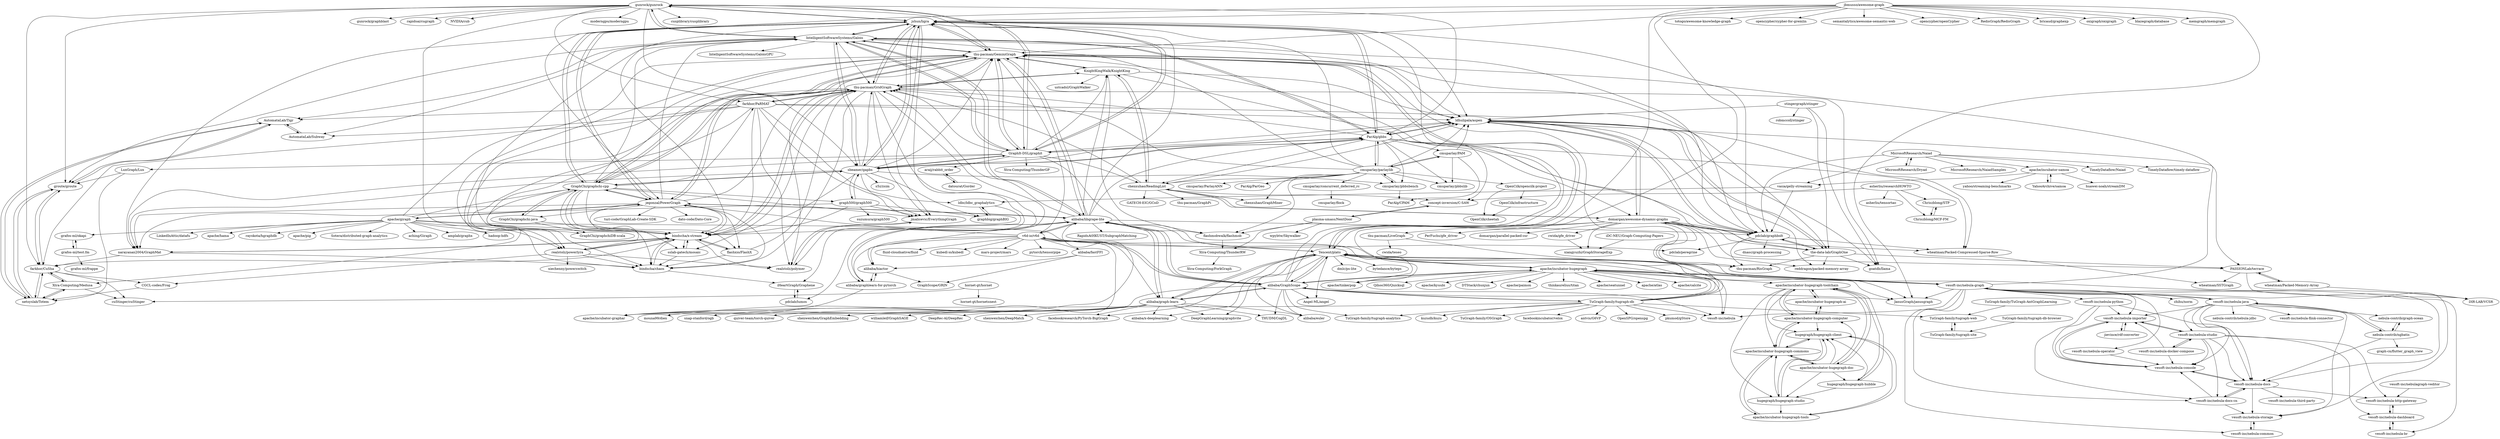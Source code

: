 digraph G {
"gunrock/gunrock" -> "jshun/ligra"
"gunrock/gunrock" -> "farkhor/CuSha"
"gunrock/gunrock" -> "IntelligentSoftwareSystems/Galois"
"gunrock/gunrock" -> "gunrock/graphblast" ["e"=1]
"gunrock/gunrock" -> "rapidsai/cugraph" ["e"=1]
"gunrock/gunrock" -> "NVIDIA/cub" ["e"=1]
"gunrock/gunrock" -> "farkhor/PaRMAT"
"gunrock/gunrock" -> "thu-pacman/GeminiGraph"
"gunrock/gunrock" -> "GraphIt-DSL/graphit"
"gunrock/gunrock" -> "moderngpu/moderngpu" ["e"=1]
"gunrock/gunrock" -> "sbeamer/gapbs"
"gunrock/gunrock" -> "groute/groute"
"gunrock/gunrock" -> "Xtra-Computing/Medusa"
"gunrock/gunrock" -> "cusplibrary/cusplibrary" ["e"=1]
"gunrock/gunrock" -> "ParAlg/gbbs"
"LuxGraph/Lux" -> "netsyslab/Totem"
"LuxGraph/Lux" -> "groute/groute"
"MicrosoftResearch/Naiad" -> "MicrosoftResearch/Dryad"
"MicrosoftResearch/Naiad" -> "MicrosoftResearch/NaiadSamples" ["e"=1]
"MicrosoftResearch/Naiad" -> "apache/incubator-samoa"
"MicrosoftResearch/Naiad" -> "pdclab/graphbolt"
"MicrosoftResearch/Naiad" -> "TimelyDataflow/Naiad"
"MicrosoftResearch/Naiad" -> "vasia/gelly-streaming"
"MicrosoftResearch/Naiad" -> "TimelyDataflow/timely-dataflow" ["e"=1]
"asherliu/researchHOWTO" -> "Chriszblong/STP"
"asherliu/researchHOWTO" -> "Chriszblong/MCF-FM"
"asherliu/researchHOWTO" -> "asherliu/tensortao"
"asherliu/researchHOWTO" -> "concept-inversion/C-SAW"
"jegonzal/PowerGraph" -> "GraphChi/graphchi-cpp"
"jegonzal/PowerGraph" -> "thu-pacman/GeminiGraph"
"jegonzal/PowerGraph" -> "jshun/ligra"
"jegonzal/PowerGraph" -> "realstolz/powerlyra"
"jegonzal/PowerGraph" -> "thu-pacman/GridGraph"
"jegonzal/PowerGraph" -> "bindscha/x-stream"
"jegonzal/PowerGraph" -> "alibaba/libgrape-lite"
"jegonzal/PowerGraph" -> "apache/giraph"
"jegonzal/PowerGraph" -> "flashxio/FlashX"
"jegonzal/PowerGraph" -> "narayanan2004/GraphMat"
"jegonzal/PowerGraph" -> "bindscha/chaos"
"jegonzal/PowerGraph" -> "turi-code/GraphLab-Create-SDK" ["e"=1]
"jegonzal/PowerGraph" -> "IntelligentSoftwareSystems/Galois"
"jegonzal/PowerGraph" -> "GraphChi/graphchi-java"
"jegonzal/PowerGraph" -> "dato-code/Dato-Core" ["e"=1]
"realstolz/powerlyra" -> "bindscha/x-stream"
"realstolz/powerlyra" -> "xiechenny/powerswitch"
"realstolz/powerlyra" -> "CGCL-codes/Frog"
"realstolz/powerlyra" -> "bindscha/chaos"
"realstolz/powerlyra" -> "realstolz/polymer"
"cmuparlay/pbbsbench" -> "ParAlg/CPAM"
"cmuparlay/pbbsbench" -> "cmuparlay/parlaylib"
"flashxio/FlashX" -> "bindscha/chaos"
"flashxio/FlashX" -> "bindscha/x-stream"
"flashxio/FlashX" -> "thu-pacman/GridGraph"
"apache/incubator-hugegraph" -> "JanusGraph/janusgraph" ["e"=1]
"apache/incubator-hugegraph" -> "apache/tinkerpop" ["e"=1]
"apache/incubator-hugegraph" -> "vesoft-inc/nebula" ["e"=1]
"apache/incubator-hugegraph" -> "apache/incubator-hugegraph-toolchain"
"apache/incubator-hugegraph" -> "Tencent/plato"
"apache/incubator-hugegraph" -> "apache/atlas" ["e"=1]
"apache/incubator-hugegraph" -> "vesoft-inc/nebula-graph"
"apache/incubator-hugegraph" -> "alibaba/GraphScope"
"apache/incubator-hugegraph" -> "apache/calcite" ["e"=1]
"apache/incubator-hugegraph" -> "Qihoo360/Quicksql" ["e"=1]
"apache/incubator-hugegraph" -> "apache/kyuubi" ["e"=1]
"apache/incubator-hugegraph" -> "DTStack/chunjun" ["e"=1]
"apache/incubator-hugegraph" -> "apache/paimon" ["e"=1]
"apache/incubator-hugegraph" -> "thinkaurelius/titan" ["e"=1]
"apache/incubator-hugegraph" -> "apache/seatunnel" ["e"=1]
"MicrosoftResearch/Dryad" -> "MicrosoftResearch/Naiad"
"pdclab/graphbolt" -> "ldhulipala/aspen"
"pdclab/graphbolt" -> "thu-pacman/RisGraph"
"pdclab/graphbolt" -> "the-data-lab/GraphOne"
"pdclab/graphbolt" -> "pdclab/peregrine" ["e"=1]
"pdclab/graphbolt" -> "domargan/awesome-dynamic-graphs"
"pdclab/graphbolt" -> "wheatman/Packed-Compressed-Sparse-Row"
"pdclab/graphbolt" -> "dnasc/graph-processing"
"GraphChi/graphchi-cpp" -> "jegonzal/PowerGraph"
"GraphChi/graphchi-cpp" -> "bindscha/x-stream"
"GraphChi/graphchi-cpp" -> "thu-pacman/GeminiGraph"
"GraphChi/graphchi-cpp" -> "thu-pacman/GridGraph"
"GraphChi/graphchi-cpp" -> "jshun/ligra"
"GraphChi/graphchi-cpp" -> "GraphChi/graphchi-java"
"GraphChi/graphchi-cpp" -> "jmalicevic/EverythingGraph"
"GraphChi/graphchi-cpp" -> "sbeamer/gapbs"
"GraphChi/graphchi-cpp" -> "GraphChi/graphchiDB-scala"
"GraphChi/graphchi-cpp" -> "bindscha/chaos"
"GraphChi/graphchi-cpp" -> "flashxio/FlashX"
"GraphChi/graphchi-cpp" -> "graph500/graph500"
"GraphChi/graphchi-cpp" -> "IntelligentSoftwareSystems/Galois"
"GraphChi/graphchi-cpp" -> "farkhor/PaRMAT"
"GraphChi/graphchi-cpp" -> "sslab-gatech/mosaic"
"ParAlg/gbbs" -> "ldhulipala/aspen"
"ParAlg/gbbs" -> "cmuparlay/parlaylib"
"ParAlg/gbbs" -> "jshun/ligra"
"ParAlg/gbbs" -> "cmuparlay/pbbsbench"
"ParAlg/gbbs" -> "IntelligentSoftwareSystems/Galois"
"ParAlg/gbbs" -> "pdclab/graphbolt"
"ParAlg/gbbs" -> "sbeamer/gapbs"
"ParAlg/gbbs" -> "chenxuhao/ReadingList"
"ParAlg/gbbs" -> "GraphIt-DSL/graphit"
"ParAlg/gbbs" -> "cmuparlay/PAM"
"ParAlg/gbbs" -> "the-data-lab/GraphOne"
"ParAlg/gbbs" -> "thu-pacman/GridGraph"
"ParAlg/gbbs" -> "wheatman/Packed-Compressed-Sparse-Row"
"ParAlg/gbbs" -> "cmuparlay/pbbslib"
"ParAlg/gbbs" -> "domargan/awesome-dynamic-graphs"
"cmuparlay/PAM" -> "cmuparlay/pbbslib"
"cmuparlay/PAM" -> "cmuparlay/parlaylib"
"cmuparlay/PAM" -> "ldhulipala/aspen"
"cmuparlay/PAM" -> "ParAlg/CPAM"
"the-data-lab/GraphOne" -> "reddragon/packed-memory-array"
"the-data-lab/GraphOne" -> "PASSIONLab/terrace"
"the-data-lab/GraphOne" -> "goatdb/llama"
"the-data-lab/GraphOne" -> "pdclab/graphbolt"
"the-data-lab/GraphOne" -> "ldhulipala/aspen"
"the-data-lab/GraphOne" -> "thu-pacman/RisGraph"
"apache/incubator-hugegraph-toolchain" -> "apache/incubator-hugegraph-ai"
"apache/incubator-hugegraph-toolchain" -> "apache/incubator-hugegraph-commons"
"apache/incubator-hugegraph-toolchain" -> "apache/incubator-hugegraph-computer"
"apache/incubator-hugegraph-toolchain" -> "apache/incubator-hugegraph-doc"
"apache/incubator-hugegraph-toolchain" -> "hugegraph/hugegraph-client"
"apache/incubator-hugegraph-toolchain" -> "hugegraph/hugegraph-hubble"
"apache/incubator-hugegraph-toolchain" -> "hugegraph/hugegraph-studio"
"hugegraph/hugegraph-hubble" -> "hugegraph/hugegraph-client"
"hugegraph/hugegraph-hubble" -> "apache/incubator-hugegraph-toolchain"
"hugegraph/hugegraph-hubble" -> "hugegraph/hugegraph-studio"
"GraphChi/graphchi-java" -> "GraphChi/graphchi-cpp"
"GraphChi/graphchi-java" -> "bindscha/x-stream"
"GraphChi/graphchi-java" -> "GraphChi/graphchiDB-scala"
"vesoft-inc/nebula-docs" -> "vesoft-inc/nebula-docs-cn"
"vesoft-inc/nebula-docs" -> "vesoft-inc/nebula-third-party"
"vesoft-inc/nebula-docs" -> "vesoft-inc/nebula-storage"
"vesoft-inc/nebula-docs" -> "vesoft-inc/nebula-http-gateway"
"vesoft-inc/nebula-docs" -> "vesoft-inc/nebula-console"
"jbmusso/awesome-graph" -> "totogo/awesome-knowledge-graph" ["e"=1]
"jbmusso/awesome-graph" -> "opencypher/cypher-for-gremlin" ["e"=1]
"jbmusso/awesome-graph" -> "apache/tinkerpop" ["e"=1]
"jbmusso/awesome-graph" -> "semantalytics/awesome-semantic-web" ["e"=1]
"jbmusso/awesome-graph" -> "opencypher/openCypher" ["e"=1]
"jbmusso/awesome-graph" -> "RedisGraph/RedisGraph" ["e"=1]
"jbmusso/awesome-graph" -> "bricaud/graphexp" ["e"=1]
"jbmusso/awesome-graph" -> "oxigraph/oxigraph" ["e"=1]
"jbmusso/awesome-graph" -> "thu-pacman/GeminiGraph"
"jbmusso/awesome-graph" -> "jegonzal/PowerGraph"
"jbmusso/awesome-graph" -> "blazegraph/database" ["e"=1]
"jbmusso/awesome-graph" -> "Tencent/plato"
"jbmusso/awesome-graph" -> "memgraph/memgraph" ["e"=1]
"jbmusso/awesome-graph" -> "JanusGraph/janusgraph" ["e"=1]
"jbmusso/awesome-graph" -> "jshun/ligra"
"stingergraph/stinger" -> "robmccoll/stinger"
"stingergraph/stinger" -> "ldhulipala/aspen"
"stingergraph/stinger" -> "the-data-lab/GraphOne"
"stingergraph/stinger" -> "goatdb/llama"
"YahooArchive/samoa" -> "apache/incubator-samoa"
"IntelligentSoftwareSystems/Galois" -> "jshun/ligra"
"IntelligentSoftwareSystems/Galois" -> "thu-pacman/GeminiGraph"
"IntelligentSoftwareSystems/Galois" -> "IntelligentSoftwareSystems/GaloisGPU"
"IntelligentSoftwareSystems/Galois" -> "ParAlg/gbbs"
"IntelligentSoftwareSystems/Galois" -> "thu-pacman/GridGraph"
"IntelligentSoftwareSystems/Galois" -> "gunrock/gunrock"
"IntelligentSoftwareSystems/Galois" -> "sbeamer/gapbs"
"IntelligentSoftwareSystems/Galois" -> "groute/groute"
"IntelligentSoftwareSystems/Galois" -> "AutomataLab/Subway"
"IntelligentSoftwareSystems/Galois" -> "bindscha/x-stream"
"IntelligentSoftwareSystems/Galois" -> "AutomataLab/Tigr"
"IntelligentSoftwareSystems/Galois" -> "alibaba/libgrape-lite"
"IntelligentSoftwareSystems/Galois" -> "pdclab/graphbolt"
"IntelligentSoftwareSystems/Galois" -> "ldhulipala/aspen"
"IntelligentSoftwareSystems/Galois" -> "GraphIt-DSL/graphit"
"grafos-ml/test.fm" -> "grafos-ml/frappe"
"grafos-ml/test.fm" -> "grafos-ml/okapi"
"hornet-gt/hornet" -> "cuStinger/cuStinger"
"hornet-gt/hornet" -> "hornet-gt/hornetsnest"
"grafos-ml/okapi" -> "grafos-ml/test.fm"
"farkhor/CuSha" -> "netsyslab/Totem"
"farkhor/CuSha" -> "Xtra-Computing/Medusa"
"farkhor/CuSha" -> "cuStinger/cuStinger"
"farkhor/CuSha" -> "groute/groute"
"farkhor/CuSha" -> "CGCL-codes/Frog"
"ldhulipala/aspen" -> "pdclab/graphbolt"
"ldhulipala/aspen" -> "goatdb/llama"
"ldhulipala/aspen" -> "PASSIONLab/terrace"
"ldhulipala/aspen" -> "the-data-lab/GraphOne"
"ldhulipala/aspen" -> "domargan/awesome-dynamic-graphs"
"ldhulipala/aspen" -> "reddragon/packed-memory-array"
"ldhulipala/aspen" -> "ParAlg/gbbs"
"ldhulipala/aspen" -> "wheatman/Packed-Compressed-Sparse-Row"
"plasma-umass/NextDoor" -> "wpybtw/Skywalker"
"plasma-umass/NextDoor" -> "concept-inversion/C-SAW"
"plasma-umass/NextDoor" -> "flashmobwalk/flashmob"
"plasma-umass/NextDoor" -> "Xtra-Computing/ThunderRW"
"apache/incubator-hugegraph-doc" -> "apache/incubator-hugegraph-commons"
"apache/incubator-hugegraph-doc" -> "hugegraph/hugegraph-client"
"apache/incubator-hugegraph-doc" -> "apache/incubator-hugegraph-toolchain"
"apache/incubator-hugegraph-doc" -> "apache/incubator-hugegraph-computer"
"apache/incubator-hugegraph-doc" -> "hugegraph/hugegraph-hubble"
"apache/incubator-hugegraph-doc" -> "hugegraph/hugegraph-studio"
"AutomataLab/Tigr" -> "AutomataLab/Subway"
"AutomataLab/Tigr" -> "netsyslab/Totem"
"AutomataLab/Tigr" -> "groute/groute"
"wheatman/Packed-Compressed-Sparse-Row" -> "wheatman/SSTGraph"
"pdclab/lumos" -> "iHeartGraph/Graphene"
"apache/incubator-hugegraph-commons" -> "hugegraph/hugegraph-client"
"apache/incubator-hugegraph-commons" -> "apache/incubator-hugegraph-tools"
"apache/incubator-hugegraph-commons" -> "apache/incubator-hugegraph-doc"
"apache/incubator-hugegraph-commons" -> "apache/incubator-hugegraph-computer"
"hugegraph/hugegraph-client" -> "apache/incubator-hugegraph-commons"
"hugegraph/hugegraph-client" -> "apache/incubator-hugegraph-tools"
"hugegraph/hugegraph-client" -> "hugegraph/hugegraph-studio"
"hugegraph/hugegraph-studio" -> "hugegraph/hugegraph-client"
"hugegraph/hugegraph-studio" -> "apache/incubator-hugegraph-tools"
"hugegraph/hugegraph-studio" -> "apache/incubator-hugegraph-commons"
"apache/incubator-hugegraph-tools" -> "apache/incubator-hugegraph-commons"
"apache/incubator-hugegraph-tools" -> "hugegraph/hugegraph-client"
"vesoft-inc/nebula-graph" -> "vesoft-inc/nebula-storage"
"vesoft-inc/nebula-graph" -> "vesoft-inc/nebula-java"
"vesoft-inc/nebula-graph" -> "vesoft-inc/nebula-docs-cn"
"vesoft-inc/nebula-graph" -> "Tencent/plato"
"vesoft-inc/nebula-graph" -> "apache/incubator-hugegraph"
"vesoft-inc/nebula-graph" -> "vesoft-inc/nebula" ["e"=1]
"vesoft-inc/nebula-graph" -> "thu-pacman/GeminiGraph"
"vesoft-inc/nebula-graph" -> "vesoft-inc/nebula-docs"
"vesoft-inc/nebula-graph" -> "vesoft-inc/nebula-operator"
"vesoft-inc/nebula-graph" -> "zhihu/norm"
"vesoft-inc/nebula-graph" -> "vesoft-inc/nebula-python"
"vesoft-inc/nebula-graph" -> "vesoft-inc/nebula-common"
"vesoft-inc/nebula-graph" -> "vesoft-inc/nebula-br"
"vesoft-inc/nebula-graph" -> "JanusGraph/janusgraph" ["e"=1]
"vesoft-inc/nebula-graph" -> "vesoft-inc/nebula-importer"
"Tencent/plato" -> "alibaba/euler" ["e"=1]
"Tencent/plato" -> "thu-pacman/GeminiGraph"
"Tencent/plato" -> "alibaba/graph-learn"
"Tencent/plato" -> "alibaba/GraphScope"
"Tencent/plato" -> "Angel-ML/angel" ["e"=1]
"Tencent/plato" -> "apache/incubator-hugegraph"
"Tencent/plato" -> "facebookresearch/PyTorch-BigGraph" ["e"=1]
"Tencent/plato" -> "alibaba/libgrape-lite"
"Tencent/plato" -> "alibaba/x-deeplearning" ["e"=1]
"Tencent/plato" -> "DeepGraphLearning/graphvite" ["e"=1]
"Tencent/plato" -> "vesoft-inc/nebula" ["e"=1]
"Tencent/plato" -> "dmlc/ps-lite" ["e"=1]
"Tencent/plato" -> "vesoft-inc/nebula-graph"
"Tencent/plato" -> "bytedance/byteps" ["e"=1]
"Tencent/plato" -> "JanusGraph/janusgraph" ["e"=1]
"cmuparlay/parlaylib" -> "ParAlg/gbbs"
"cmuparlay/parlaylib" -> "cmuparlay/PAM"
"cmuparlay/parlaylib" -> "cmuparlay/pbbsbench"
"cmuparlay/parlaylib" -> "cmuparlay/ParlayANN" ["e"=1]
"cmuparlay/parlaylib" -> "cmuparlay/pbbslib"
"cmuparlay/parlaylib" -> "jshun/ligra"
"cmuparlay/parlaylib" -> "ldhulipala/aspen"
"cmuparlay/parlaylib" -> "chenxuhao/ReadingList"
"cmuparlay/parlaylib" -> "IntelligentSoftwareSystems/Galois"
"cmuparlay/parlaylib" -> "flashmobwalk/flashmob"
"cmuparlay/parlaylib" -> "ParAlg/ParGeo"
"cmuparlay/parlaylib" -> "cmuparlay/concurrent_deferred_rc"
"cmuparlay/parlaylib" -> "thu-pacman/GridGraph"
"cmuparlay/parlaylib" -> "chenxuhao/GraphMiner" ["e"=1]
"cmuparlay/parlaylib" -> "OpenCilk/opencilk-project"
"KnightKingWalk/KnightKing" -> "concept-inversion/C-SAW"
"KnightKingWalk/KnightKing" -> "thu-pacman/GeminiGraph"
"KnightKingWalk/KnightKing" -> "ldhulipala/aspen"
"KnightKingWalk/KnightKing" -> "thu-pacman/GridGraph"
"KnightKingWalk/KnightKing" -> "ustcadsl/GraphWalker"
"KnightKingWalk/KnightKing" -> "flashmobwalk/flashmob"
"KnightKingWalk/KnightKing" -> "chenxuhao/ReadingList"
"CGCL-codes/Frog" -> "netsyslab/Totem"
"jshun/ligra" -> "thu-pacman/GeminiGraph"
"jshun/ligra" -> "sbeamer/gapbs"
"jshun/ligra" -> "ParAlg/gbbs"
"jshun/ligra" -> "ldhulipala/aspen"
"jshun/ligra" -> "thu-pacman/GridGraph"
"jshun/ligra" -> "GraphIt-DSL/graphit"
"jshun/ligra" -> "IntelligentSoftwareSystems/Galois"
"jshun/ligra" -> "bindscha/x-stream"
"jshun/ligra" -> "GraphChi/graphchi-cpp"
"jshun/ligra" -> "narayanan2004/GraphMat"
"jshun/ligra" -> "gunrock/gunrock"
"jshun/ligra" -> "pdclab/graphbolt"
"jshun/ligra" -> "jegonzal/PowerGraph"
"jshun/ligra" -> "jmalicevic/EverythingGraph"
"jshun/ligra" -> "realstolz/polymer"
"ldbc/ldbc_graphalytics" -> "bindscha/x-stream"
"ldbc/ldbc_graphalytics" -> "graphbig/graphBIG"
"alibaba/graph-learn" -> "alibaba/euler" ["e"=1]
"alibaba/graph-learn" -> "Tencent/plato"
"alibaba/graph-learn" -> "alibaba/GraphScope"
"alibaba/graph-learn" -> "williamleif/GraphSAGE" ["e"=1]
"alibaba/graph-learn" -> "alibaba/libgrape-lite"
"alibaba/graph-learn" -> "facebookresearch/PyTorch-BigGraph" ["e"=1]
"alibaba/graph-learn" -> "alibaba/x-deeplearning" ["e"=1]
"alibaba/graph-learn" -> "DeepGraphLearning/graphvite" ["e"=1]
"alibaba/graph-learn" -> "THUDM/CogDL" ["e"=1]
"alibaba/graph-learn" -> "DeepRec-AI/DeepRec" ["e"=1]
"alibaba/graph-learn" -> "shenweichen/DeepMatch" ["e"=1]
"alibaba/graph-learn" -> "mouna99/dien" ["e"=1]
"alibaba/graph-learn" -> "snap-stanford/ogb" ["e"=1]
"alibaba/graph-learn" -> "quiver-team/torch-quiver" ["e"=1]
"alibaba/graph-learn" -> "shenweichen/GraphEmbedding" ["e"=1]
"alibaba/libgrape-lite" -> "v6d-io/v6d"
"alibaba/libgrape-lite" -> "thu-pacman/GeminiGraph"
"alibaba/libgrape-lite" -> "apache/incubator-graphar" ["e"=1]
"alibaba/libgrape-lite" -> "alibaba/graphlearn-for-pytorch"
"alibaba/libgrape-lite" -> "jshun/ligra"
"alibaba/libgrape-lite" -> "RapidsAtHKUST/SubgraphMatching" ["e"=1]
"alibaba/libgrape-lite" -> "alibaba/GraphScope"
"alibaba/libgrape-lite" -> "thu-pacman/GridGraph"
"alibaba/libgrape-lite" -> "IntelligentSoftwareSystems/Galois"
"alibaba/libgrape-lite" -> "alibaba/graph-learn"
"alibaba/libgrape-lite" -> "alibaba/hiactor"
"alibaba/libgrape-lite" -> "pdclab/graphbolt"
"alibaba/libgrape-lite" -> "ParAlg/gbbs"
"alibaba/libgrape-lite" -> "KnightKingWalk/KnightKing"
"alibaba/libgrape-lite" -> "jegonzal/PowerGraph"
"apache/giraph" -> "grafos-ml/okapi"
"apache/giraph" -> "apache/hama" ["e"=1]
"apache/giraph" -> "jegonzal/PowerGraph"
"apache/giraph" -> "rayokota/hgraphdb" ["e"=1]
"apache/giraph" -> "apache/pig" ["e"=1]
"apache/giraph" -> "thu-pacman/GeminiGraph"
"apache/giraph" -> "bindscha/x-stream"
"apache/giraph" -> "Sotera/distributed-graph-analytics" ["e"=1]
"apache/giraph" -> "aching/Giraph" ["e"=1]
"apache/giraph" -> "GraphChi/graphchi-cpp"
"apache/giraph" -> "amplab/graphx" ["e"=1]
"apache/giraph" -> "hadoop-hdfs" ["e"=1]
"apache/giraph" -> "LinkedInAttic/datafu" ["e"=1]
"apache/giraph" -> "realstolz/powerlyra"
"apache/giraph" -> "apache/tinkerpop" ["e"=1]
"OpenCilk/opencilk-project" -> "OpenCilk/cheetah"
"OpenCilk/opencilk-project" -> "OpenCilk/infrastructure"
"vesoft-inc/nebula-console" -> "vesoft-inc/nebula-docs"
"vesoft-inc/nebula-console" -> "vesoft-inc/nebula-importer"
"vesoft-inc/nebula-python" -> "vesoft-inc/nebula-importer"
"vesoft-inc/nebula-python" -> "vesoft-inc/nebula-docs"
"vesoft-inc/nebula-python" -> "vesoft-inc/nebula-console"
"vesoft-inc/nebula-python" -> "vesoft-inc/nebula-docs-cn"
"realstolz/polymer" -> "jmalicevic/EverythingGraph"
"apache/incubator-hugegraph-computer" -> "apache/incubator-hugegraph-commons"
"apache/incubator-hugegraph-computer" -> "apache/incubator-hugegraph-ai"
"apache/incubator-hugegraph-computer" -> "apache/incubator-hugegraph-toolchain"
"apache/incubator-hugegraph-computer" -> "hugegraph/hugegraph-client"
"AutomataLab/Subway" -> "AutomataLab/Tigr"
"netsyslab/Totem" -> "farkhor/CuSha"
"netsyslab/Totem" -> "groute/groute"
"netsyslab/Totem" -> "AutomataLab/Tigr"
"netsyslab/Totem" -> "Xtra-Computing/Medusa"
"graphbig/graphBIG" -> "ldbc/ldbc_graphalytics"
"vesoft-inc/nebula-java" -> "nebula-contrib/nebula-jdbc"
"vesoft-inc/nebula-java" -> "vesoft-inc/nebula-flink-connector"
"vesoft-inc/nebula-java" -> "vesoft-inc/nebula-console"
"vesoft-inc/nebula-java" -> "vesoft-inc/nebula-storage"
"vesoft-inc/nebula-java" -> "nebula-contrib/graph-ocean"
"vesoft-inc/nebula-java" -> "vesoft-inc/nebula-importer"
"vesoft-inc/nebula-java" -> "vesoft-inc/nebula-docs"
"vesoft-inc/nebula-java" -> "nebula-contrib/ngbatis"
"vesoft-inc/nebula-java" -> "vesoft-inc/nebula-studio"
"vesoft-inc/nebula-java" -> "vesoft-inc/nebula-graph"
"apache/incubator-samoa" -> "YahooArchive/samoa"
"apache/incubator-samoa" -> "huawei-noah/streamDM" ["e"=1]
"apache/incubator-samoa" -> "vasia/gelly-streaming"
"apache/incubator-samoa" -> "yahoo/streaming-benchmarks" ["e"=1]
"chenxuhao/ReadingList" -> "chenxuhao/GraphMiner" ["e"=1]
"chenxuhao/ReadingList" -> "domargan/awesome-dynamic-graphs"
"chenxuhao/ReadingList" -> "ldhulipala/aspen"
"chenxuhao/ReadingList" -> "concept-inversion/C-SAW"
"chenxuhao/ReadingList" -> "GATECH-EIC/GCoD" ["e"=1]
"chenxuhao/ReadingList" -> "thu-pacman/GridGraph"
"chenxuhao/ReadingList" -> "thu-pacman/GraphPi" ["e"=1]
"chenxuhao/ReadingList" -> "KnightKingWalk/KnightKing"
"concept-inversion/C-SAW" -> "plasma-umass/NextDoor"
"domargan/awesome-dynamic-graphs" -> "ldhulipala/aspen"
"domargan/awesome-dynamic-graphs" -> "PASSIONLab/terrace"
"domargan/awesome-dynamic-graphs" -> "pdclab/graphbolt"
"domargan/awesome-dynamic-graphs" -> "thu-pacman/LiveGraph"
"domargan/awesome-dynamic-graphs" -> "wheatman/Packed-Compressed-Sparse-Row"
"domargan/awesome-dynamic-graphs" -> "xiangyuzhi/GraphStorageExp"
"domargan/awesome-dynamic-graphs" -> "reddragon/packed-memory-array"
"domargan/awesome-dynamic-graphs" -> "the-data-lab/GraphOne"
"domargan/awesome-dynamic-graphs" -> "cwida/gfe_driver"
"domargan/awesome-dynamic-graphs" -> "PerFuchs/gfe_driver"
"domargan/awesome-dynamic-graphs" -> "chenxuhao/ReadingList"
"domargan/awesome-dynamic-graphs" -> "thu-pacman/RisGraph"
"domargan/awesome-dynamic-graphs" -> "domargan/parallel-packed-csr"
"domargan/awesome-dynamic-graphs" -> "DIR-LAB/VCSR"
"cwida/gfe_driver" -> "xiangyuzhi/GraphStorageExp"
"jievince/rdf-converter" -> "vesoft-inc/nebula-importer"
"farkhor/PaRMAT" -> "farkhor/CuSha"
"farkhor/PaRMAT" -> "jmalicevic/EverythingGraph"
"farkhor/PaRMAT" -> "bindscha/x-stream"
"farkhor/PaRMAT" -> "bindscha/chaos"
"farkhor/PaRMAT" -> "ldhulipala/aspen"
"farkhor/PaRMAT" -> "thu-pacman/GridGraph"
"farkhor/PaRMAT" -> "the-data-lab/GraphOne"
"farkhor/PaRMAT" -> "ldbc/ldbc_graphalytics"
"farkhor/PaRMAT" -> "AutomataLab/Tigr"
"farkhor/PaRMAT" -> "realstolz/polymer"
"farkhor/PaRMAT" -> "AutomataLab/Subway"
"vesoft-inc/nebula-importer" -> "jievince/rdf-converter"
"vesoft-inc/nebula-importer" -> "vesoft-inc/nebula-studio"
"vesoft-inc/nebula-importer" -> "vesoft-inc/nebula-console"
"vesoft-inc/nebula-docs-cn" -> "vesoft-inc/nebula-docs"
"vesoft-inc/nebula-docs-cn" -> "vesoft-inc/nebula-console"
"vesoft-inc/nebula-docs-cn" -> "vesoft-inc/nebula-storage"
"vesoft-inc/nebula-studio" -> "vesoft-inc/nebula-importer"
"vesoft-inc/nebula-studio" -> "vesoft-inc/nebula-docker-compose"
"vesoft-inc/nebula-studio" -> "vesoft-inc/nebula-docs-cn"
"vesoft-inc/nebula-docker-compose" -> "vesoft-inc/nebula-studio"
"vesoft-inc/nebula-docker-compose" -> "vesoft-inc/nebula-importer"
"vesoft-inc/nebula-docker-compose" -> "vesoft-inc/nebula-console"
"OpenCilk/infrastructure" -> "OpenCilk/cheetah"
"vesoft-inc/nebula-storage" -> "vesoft-inc/nebula-common"
"vesoft-inc/nebula-common" -> "vesoft-inc/nebula-storage"
"Chriszblong/STP" -> "Chriszblong/MCF-FM"
"Chriszblong/MCF-FM" -> "Chriszblong/STP"
"v6d-io/v6d" -> "alibaba/libgrape-lite"
"v6d-io/v6d" -> "apache/incubator-graphar" ["e"=1]
"v6d-io/v6d" -> "alibaba/GraphScope"
"v6d-io/v6d" -> "alibaba/fastFFI"
"v6d-io/v6d" -> "thu-pacman/GeminiGraph"
"v6d-io/v6d" -> "alibaba/graph-learn"
"v6d-io/v6d" -> "alibaba/hiactor"
"v6d-io/v6d" -> "alibaba/graphlearn-for-pytorch"
"v6d-io/v6d" -> "Tencent/plato"
"v6d-io/v6d" -> "fluid-cloudnative/fluid" ["e"=1]
"v6d-io/v6d" -> "kubedl-io/kubedl" ["e"=1]
"v6d-io/v6d" -> "mars-project/mars" ["e"=1]
"v6d-io/v6d" -> "pytorch/tensorpipe" ["e"=1]
"v6d-io/v6d" -> "jegonzal/PowerGraph"
"v6d-io/v6d" -> "pdclab/peregrine" ["e"=1]
"sbeamer/gapbs" -> "jshun/ligra"
"sbeamer/gapbs" -> "graph500/graph500"
"sbeamer/gapbs" -> "GraphIt-DSL/graphit"
"sbeamer/gapbs" -> "narayanan2004/GraphMat"
"sbeamer/gapbs" -> "ldhulipala/aspen"
"sbeamer/gapbs" -> "IntelligentSoftwareSystems/Galois"
"sbeamer/gapbs" -> "ParAlg/gbbs"
"sbeamer/gapbs" -> "thu-pacman/GridGraph"
"sbeamer/gapbs" -> "bindscha/x-stream"
"sbeamer/gapbs" -> "s5z/zsim" ["e"=1]
"sbeamer/gapbs" -> "jmalicevic/EverythingGraph"
"sbeamer/gapbs" -> "thu-pacman/GeminiGraph"
"sbeamer/gapbs" -> "graphbig/graphBIG"
"sbeamer/gapbs" -> "cmuparlay/pbbsbench"
"sbeamer/gapbs" -> "GraphChi/graphchi-cpp"
"vesoft-inc/nebula-operator" -> "vesoft-inc/nebula-console"
"thu-pacman/GridGraph" -> "bindscha/x-stream"
"thu-pacman/GridGraph" -> "thu-pacman/GeminiGraph"
"thu-pacman/GridGraph" -> "iHeartGraph/Graphene"
"thu-pacman/GridGraph" -> "bindscha/chaos"
"thu-pacman/GridGraph" -> "jmalicevic/EverythingGraph"
"thu-pacman/GridGraph" -> "KnightKingWalk/KnightKing"
"thu-pacman/GridGraph" -> "pdclab/lumos"
"thu-pacman/GridGraph" -> "goatdb/llama"
"thu-pacman/GridGraph" -> "jshun/ligra"
"thu-pacman/GridGraph" -> "realstolz/powerlyra"
"thu-pacman/GridGraph" -> "sslab-gatech/mosaic"
"thu-pacman/GridGraph" -> "GraphChi/graphchi-cpp"
"thu-pacman/GridGraph" -> "farkhor/PaRMAT"
"alibaba/GraphScope" -> "alibaba/libgrape-lite"
"alibaba/GraphScope" -> "alibaba/graph-learn"
"alibaba/GraphScope" -> "v6d-io/v6d"
"alibaba/GraphScope" -> "Tencent/plato"
"alibaba/GraphScope" -> "TuGraph-family/tugraph-db"
"alibaba/GraphScope" -> "thu-pacman/GeminiGraph"
"alibaba/GraphScope" -> "alibaba/euler" ["e"=1]
"alibaba/GraphScope" -> "apache/incubator-hugegraph"
"alibaba/GraphScope" -> "vesoft-inc/nebula" ["e"=1]
"alibaba/GraphScope" -> "apache/incubator-graphar" ["e"=1]
"alibaba/GraphScope" -> "TuGraph-family/tugraph-analytics" ["e"=1]
"alibaba/GraphScope" -> "jshun/ligra"
"alibaba/GraphScope" -> "Angel-ML/angel" ["e"=1]
"alibaba/GraphScope" -> "JanusGraph/janusgraph" ["e"=1]
"alibaba/GraphScope" -> "THUDM/CogDL" ["e"=1]
"thu-pacman/LiveGraph" -> "thu-pacman/RisGraph"
"thu-pacman/LiveGraph" -> "cwida/teseo"
"graph500/graph500" -> "sbeamer/gapbs"
"graph500/graph500" -> "narayanan2004/GraphMat"
"graph500/graph500" -> "jmalicevic/EverythingGraph"
"graph500/graph500" -> "graphbig/graphBIG"
"graph500/graph500" -> "bindscha/x-stream"
"graph500/graph500" -> "suzumura/graph500"
"vesoft-inc/nebula-http-gateway" -> "vesoft-inc/nebula-dashboard"
"vesoft-inc/nebula-dashboard" -> "vesoft-inc/nebula-http-gateway"
"vesoft-inc/nebula-dashboard" -> "vesoft-inc/nebula-br"
"vesoft-inc/nebula-studio" -> "vesoft-inc/nebula-dashboard"
"vesoft-inc/nebula-studio" -> "vesoft-inc/nebula-console"
"vesoft-inc/nebula-studio" -> "vesoft-inc/nebula-docs"
"vesoft-inc/nebula-studio" -> "vesoft-inc/nebula-http-gateway"
"vasia/gelly-streaming" -> "ldbc/ldbc_graphalytics"
"vasia/gelly-streaming" -> "pdclab/graphbolt"
"cmuparlay/concurrent_deferred_rc" -> "cmuparlay/flock"
"Xtra-Computing/Medusa" -> "farkhor/CuSha"
"Xtra-Computing/Medusa" -> "netsyslab/Totem"
"Xtra-Computing/Medusa" -> "cuStinger/cuStinger"
"Xtra-Computing/ThunderRW" -> "Xtra-Computing/ForkGraph"
"PASSIONLab/terrace" -> "wheatman/Packed-Memory-Array"
"PASSIONLab/terrace" -> "DIR-LAB/VCSR"
"PASSIONLab/terrace" -> "wheatman/SSTGraph"
"vesoft-inc/nebula-br" -> "vesoft-inc/nebula-dashboard"
"flashmobwalk/flashmob" -> "Xtra-Computing/ThunderRW"
"bindscha/x-stream" -> "bindscha/chaos"
"bindscha/x-stream" -> "thu-pacman/GridGraph"
"bindscha/x-stream" -> "realstolz/powerlyra"
"bindscha/x-stream" -> "realstolz/polymer"
"bindscha/x-stream" -> "sslab-gatech/mosaic"
"bindscha/x-stream" -> "narayanan2004/GraphMat"
"bindscha/x-stream" -> "flashxio/FlashX"
"bindscha/x-stream" -> "farkhor/CuSha"
"bindscha/chaos" -> "bindscha/x-stream"
"bindscha/chaos" -> "iHeartGraph/Graphene"
"nebula-contrib/graph-ocean" -> "nebula-contrib/ngbatis"
"vesoft-inc/nebulagraph-veditor" -> "vesoft-inc/nebula-http-gateway"
"alibaba/fastFFI" -> "alibaba/hiactor"
"alibaba/fastFFI" -> "GraphScope/GRIN"
"narayanan2004/GraphMat" -> "bindscha/x-stream"
"narayanan2004/GraphMat" -> "bindscha/chaos"
"narayanan2004/GraphMat" -> "farkhor/CuSha"
"alibaba/hiactor" -> "GraphScope/GRIN"
"alibaba/hiactor" -> "alibaba/graphlearn-for-pytorch"
"araij/rabbit_order" -> "datourat/Gorder"
"TuGraph-family/tugraph-db" -> "TuGraph-family/tugraph-analytics" ["e"=1]
"TuGraph-family/tugraph-db" -> "antvis/G6VP" ["e"=1]
"TuGraph-family/tugraph-db" -> "alibaba/GraphScope"
"TuGraph-family/tugraph-db" -> "thu-pacman/GeminiGraph"
"TuGraph-family/tugraph-db" -> "OpenSPG/openspg" ["e"=1]
"TuGraph-family/tugraph-db" -> "vesoft-inc/nebula" ["e"=1]
"TuGraph-family/tugraph-db" -> "apache/incubator-hugegraph"
"TuGraph-family/tugraph-db" -> "alibaba/libgrape-lite"
"TuGraph-family/tugraph-db" -> "Tencent/plato"
"TuGraph-family/tugraph-db" -> "TuGraph-family/tugraph-web"
"TuGraph-family/tugraph-db" -> "apache/incubator-graphar" ["e"=1]
"TuGraph-family/tugraph-db" -> "pkumod/gStore" ["e"=1]
"TuGraph-family/tugraph-db" -> "kuzudb/kuzu" ["e"=1]
"TuGraph-family/tugraph-db" -> "TuGraph-family/OSGraph" ["e"=1]
"TuGraph-family/tugraph-db" -> "facebookincubator/velox" ["e"=1]
"nebula-contrib/ngbatis" -> "nebula-contrib/graph-ocean"
"nebula-contrib/ngbatis" -> "graph-cn/flutter_graph_view"
"nebula-contrib/ngbatis" -> "vesoft-inc/nebula-docs"
"nebula-contrib/ngbatis" -> "vesoft-inc/nebula-java"
"iDC-NEU/Graph-Computing-Papers" -> "xiangyuzhi/GraphStorageExp"
"TuGraph-family/tugraph-web" -> "TuGraph-family/tugraph-site"
"TuGraph-family/tugraph-site" -> "TuGraph-family/tugraph-web"
"wheatman/Packed-Memory-Array" -> "PASSIONLab/terrace"
"wheatman/Packed-Memory-Array" -> "DIR-LAB/VCSR"
"TuGraph-family/TuGraph-AntGraphLearning" -> "TuGraph-family/tugraph-web"
"thu-pacman/GeminiGraph" -> "thu-pacman/GridGraph"
"thu-pacman/GeminiGraph" -> "jshun/ligra"
"thu-pacman/GeminiGraph" -> "KnightKingWalk/KnightKing"
"thu-pacman/GeminiGraph" -> "alibaba/libgrape-lite"
"thu-pacman/GeminiGraph" -> "bindscha/x-stream"
"thu-pacman/GeminiGraph" -> "GraphChi/graphchi-cpp"
"thu-pacman/GeminiGraph" -> "jegonzal/PowerGraph"
"thu-pacman/GeminiGraph" -> "IntelligentSoftwareSystems/Galois"
"thu-pacman/GeminiGraph" -> "pdclab/graphbolt"
"thu-pacman/GeminiGraph" -> "Tencent/plato"
"thu-pacman/GeminiGraph" -> "GraphIt-DSL/graphit"
"thu-pacman/GeminiGraph" -> "ldhulipala/aspen"
"thu-pacman/GeminiGraph" -> "bindscha/chaos"
"thu-pacman/GeminiGraph" -> "realstolz/powerlyra"
"thu-pacman/GeminiGraph" -> "realstolz/polymer"
"alibaba/graphlearn-for-pytorch" -> "alibaba/hiactor"
"alibaba/graphlearn-for-pytorch" -> "apache/incubator-graphar" ["e"=1]
"alibaba/graphlearn-for-pytorch" -> "alibaba/libgrape-lite"
"datourat/Gorder" -> "araij/rabbit_order"
"TuGraph-family/tugraph-db-browser" -> "TuGraph-family/tugraph-site"
"GraphIt-DSL/graphit" -> "jshun/ligra"
"GraphIt-DSL/graphit" -> "sbeamer/gapbs"
"GraphIt-DSL/graphit" -> "ldhulipala/aspen"
"GraphIt-DSL/graphit" -> "thu-pacman/GeminiGraph"
"GraphIt-DSL/graphit" -> "chenxuhao/ReadingList"
"GraphIt-DSL/graphit" -> "thu-pacman/GridGraph"
"GraphIt-DSL/graphit" -> "ParAlg/gbbs"
"GraphIt-DSL/graphit" -> "flashmobwalk/flashmob"
"GraphIt-DSL/graphit" -> "IntelligentSoftwareSystems/Galois"
"GraphIt-DSL/graphit" -> "KnightKingWalk/KnightKing"
"GraphIt-DSL/graphit" -> "LuxGraph/Lux"
"GraphIt-DSL/graphit" -> "gunrock/gunrock"
"GraphIt-DSL/graphit" -> "araij/rabbit_order"
"GraphIt-DSL/graphit" -> "narayanan2004/GraphMat"
"GraphIt-DSL/graphit" -> "Xtra-Computing/ThunderGP" ["e"=1]
"apache/incubator-hugegraph-ai" -> "apache/incubator-hugegraph-computer"
"apache/incubator-hugegraph-ai" -> "apache/incubator-hugegraph-toolchain"
"groute/groute" -> "netsyslab/Totem"
"groute/groute" -> "farkhor/CuSha"
"groute/groute" -> "AutomataLab/Tigr"
"iHeartGraph/Graphene" -> "pdclab/lumos"
"sslab-gatech/mosaic" -> "bindscha/chaos"
"sslab-gatech/mosaic" -> "bindscha/x-stream"
"jmalicevic/EverythingGraph" -> "realstolz/polymer"
"gunrock/gunrock" ["l"="51.441,15.303"]
"jshun/ligra" ["l"="51.499,15.313"]
"farkhor/CuSha" ["l"="51.425,15.261"]
"IntelligentSoftwareSystems/Galois" ["l"="51.479,15.314"]
"gunrock/graphblast" ["l"="9.434,-3.579"]
"rapidsai/cugraph" ["l"="43.927,23.625"]
"NVIDIA/cub" ["l"="36.72,0.942"]
"farkhor/PaRMAT" ["l"="51.461,15.291"]
"thu-pacman/GeminiGraph" ["l"="51.524,15.299"]
"GraphIt-DSL/graphit" ["l"="51.462,15.327"]
"moderngpu/moderngpu" ["l"="36.696,0.93"]
"sbeamer/gapbs" ["l"="51.468,15.303"]
"groute/groute" ["l"="51.417,15.28"]
"Xtra-Computing/Medusa" ["l"="51.397,15.257"]
"cusplibrary/cusplibrary" ["l"="63.147,-1.737"]
"ParAlg/gbbs" ["l"="51.469,15.343"]
"LuxGraph/Lux" ["l"="51.395,15.291"]
"netsyslab/Totem" ["l"="51.41,15.265"]
"MicrosoftResearch/Naiad" ["l"="51.384,15.441"]
"MicrosoftResearch/Dryad" ["l"="51.374,15.481"]
"MicrosoftResearch/NaiadSamples" ["l"="50.622,1.061"]
"apache/incubator-samoa" ["l"="51.339,15.436"]
"pdclab/graphbolt" ["l"="51.476,15.372"]
"TimelyDataflow/Naiad" ["l"="51.359,15.461"]
"vasia/gelly-streaming" ["l"="51.39,15.395"]
"TimelyDataflow/timely-dataflow" ["l"="-0.546,15.034"]
"asherliu/researchHOWTO" ["l"="51.461,15.48"]
"Chriszblong/STP" ["l"="51.461,15.507"]
"Chriszblong/MCF-FM" ["l"="51.475,15.503"]
"asherliu/tensortao" ["l"="51.445,15.506"]
"concept-inversion/C-SAW" ["l"="51.466,15.409"]
"jegonzal/PowerGraph" ["l"="51.523,15.279"]
"GraphChi/graphchi-cpp" ["l"="51.5,15.272"]
"realstolz/powerlyra" ["l"="51.495,15.253"]
"thu-pacman/GridGraph" ["l"="51.493,15.298"]
"bindscha/x-stream" ["l"="51.479,15.272"]
"alibaba/libgrape-lite" ["l"="51.553,15.314"]
"apache/giraph" ["l"="51.509,15.227"]
"flashxio/FlashX" ["l"="51.483,15.239"]
"narayanan2004/GraphMat" ["l"="51.465,15.275"]
"bindscha/chaos" ["l"="51.488,15.264"]
"turi-code/GraphLab-Create-SDK" ["l"="57.634,23.531"]
"GraphChi/graphchi-java" ["l"="51.524,15.246"]
"dato-code/Dato-Core" ["l"="57.685,23.496"]
"xiechenny/powerswitch" ["l"="51.48,15.213"]
"CGCL-codes/Frog" ["l"="51.437,15.238"]
"realstolz/polymer" ["l"="51.493,15.286"]
"cmuparlay/pbbsbench" ["l"="51.417,15.339"]
"ParAlg/CPAM" ["l"="51.404,15.364"]
"cmuparlay/parlaylib" ["l"="51.435,15.347"]
"apache/incubator-hugegraph" ["l"="51.672,15.249"]
"JanusGraph/janusgraph" ["l"="-19.536,-24.369"]
"apache/tinkerpop" ["l"="-19.514,-24.289"]
"vesoft-inc/nebula" ["l"="-52.113,-14.89"]
"apache/incubator-hugegraph-toolchain" ["l"="51.784,15.256"]
"Tencent/plato" ["l"="51.611,15.262"]
"apache/atlas" ["l"="-2.515,14.86"]
"vesoft-inc/nebula-graph" ["l"="51.655,15.19"]
"alibaba/GraphScope" ["l"="51.601,15.292"]
"apache/calcite" ["l"="-2.682,14.818"]
"Qihoo360/Quicksql" ["l"="-2.483,14.988"]
"apache/kyuubi" ["l"="-2.559,14.916"]
"DTStack/chunjun" ["l"="-2.547,14.994"]
"apache/paimon" ["l"="-2.597,14.986"]
"thinkaurelius/titan" ["l"="-19.576,-24.358"]
"apache/seatunnel" ["l"="-2.62,14.953"]
"ldhulipala/aspen" ["l"="51.485,15.353"]
"thu-pacman/RisGraph" ["l"="51.505,15.405"]
"the-data-lab/GraphOne" ["l"="51.495,15.369"]
"pdclab/peregrine" ["l"="60.4,24.11"]
"domargan/awesome-dynamic-graphs" ["l"="51.489,15.395"]
"wheatman/Packed-Compressed-Sparse-Row" ["l"="51.466,15.383"]
"dnasc/graph-processing" ["l"="51.463,15.421"]
"jmalicevic/EverythingGraph" ["l"="51.478,15.286"]
"GraphChi/graphchiDB-scala" ["l"="51.534,15.227"]
"graph500/graph500" ["l"="51.449,15.26"]
"sslab-gatech/mosaic" ["l"="51.471,15.251"]
"chenxuhao/ReadingList" ["l"="51.469,15.361"]
"cmuparlay/PAM" ["l"="51.438,15.369"]
"cmuparlay/pbbslib" ["l"="51.422,15.362"]
"reddragon/packed-memory-array" ["l"="51.503,15.381"]
"PASSIONLab/terrace" ["l"="51.476,15.399"]
"goatdb/llama" ["l"="51.512,15.358"]
"apache/incubator-hugegraph-ai" ["l"="51.791,15.28"]
"apache/incubator-hugegraph-commons" ["l"="51.819,15.261"]
"apache/incubator-hugegraph-computer" ["l"="51.805,15.268"]
"apache/incubator-hugegraph-doc" ["l"="51.804,15.242"]
"hugegraph/hugegraph-client" ["l"="51.819,15.25"]
"hugegraph/hugegraph-hubble" ["l"="51.802,15.254"]
"hugegraph/hugegraph-studio" ["l"="51.821,15.238"]
"vesoft-inc/nebula-docs" ["l"="51.695,15.136"]
"vesoft-inc/nebula-docs-cn" ["l"="51.685,15.152"]
"vesoft-inc/nebula-third-party" ["l"="51.716,15.11"]
"vesoft-inc/nebula-storage" ["l"="51.693,15.169"]
"vesoft-inc/nebula-http-gateway" ["l"="51.693,15.091"]
"vesoft-inc/nebula-console" ["l"="51.679,15.13"]
"jbmusso/awesome-graph" ["l"="51.549,15.338"]
"totogo/awesome-knowledge-graph" ["l"="53.607,16.038"]
"opencypher/cypher-for-gremlin" ["l"="-2.548,-41.975"]
"semantalytics/awesome-semantic-web" ["l"="-1.794,-42.028"]
"opencypher/openCypher" ["l"="-2.638,-41.959"]
"RedisGraph/RedisGraph" ["l"="9.396,-3.821"]
"bricaud/graphexp" ["l"="-19.487,-24.241"]
"oxigraph/oxigraph" ["l"="-1.827,-42.013"]
"blazegraph/database" ["l"="-1.84,-42.028"]
"memgraph/memgraph" ["l"="9.547,-3.727"]
"stingergraph/stinger" ["l"="51.526,15.394"]
"robmccoll/stinger" ["l"="51.547,15.418"]
"YahooArchive/samoa" ["l"="51.31,15.451"]
"IntelligentSoftwareSystems/GaloisGPU" ["l"="51.435,15.327"]
"AutomataLab/Subway" ["l"="51.444,15.28"]
"AutomataLab/Tigr" ["l"="51.431,15.276"]
"grafos-ml/test.fm" ["l"="51.485,15.141"]
"grafos-ml/frappe" ["l"="51.476,15.116"]
"grafos-ml/okapi" ["l"="51.493,15.167"]
"hornet-gt/hornet" ["l"="51.34,15.208"]
"cuStinger/cuStinger" ["l"="51.378,15.235"]
"hornet-gt/hornetsnest" ["l"="51.316,15.193"]
"plasma-umass/NextDoor" ["l"="51.446,15.422"]
"wpybtw/Skywalker" ["l"="51.441,15.45"]
"flashmobwalk/flashmob" ["l"="51.451,15.377"]
"Xtra-Computing/ThunderRW" ["l"="51.429,15.418"]
"wheatman/SSTGraph" ["l"="51.452,15.402"]
"pdclab/lumos" ["l"="51.532,15.262"]
"iHeartGraph/Graphene" ["l"="51.513,15.258"]
"apache/incubator-hugegraph-tools" ["l"="51.838,15.251"]
"vesoft-inc/nebula-java" ["l"="51.709,15.147"]
"vesoft-inc/nebula-operator" ["l"="51.643,15.15"]
"zhihu/norm" ["l"="51.619,15.165"]
"vesoft-inc/nebula-python" ["l"="51.666,15.15"]
"vesoft-inc/nebula-common" ["l"="51.687,15.187"]
"vesoft-inc/nebula-br" ["l"="51.653,15.134"]
"vesoft-inc/nebula-importer" ["l"="51.665,15.123"]
"alibaba/euler" ["l"="52.987,16.127"]
"alibaba/graph-learn" ["l"="51.621,15.325"]
"Angel-ML/angel" ["l"="58.068,23.5"]
"facebookresearch/PyTorch-BigGraph" ["l"="52.97,16.094"]
"alibaba/x-deeplearning" ["l"="58.105,23.45"]
"DeepGraphLearning/graphvite" ["l"="52.962,16.148"]
"dmlc/ps-lite" ["l"="57.937,23.504"]
"bytedance/byteps" ["l"="58.028,23.559"]
"cmuparlay/ParlayANN" ["l"="-1.071,3.913"]
"ParAlg/ParGeo" ["l"="51.385,15.351"]
"cmuparlay/concurrent_deferred_rc" ["l"="51.351,15.368"]
"chenxuhao/GraphMiner" ["l"="60.363,24.054"]
"OpenCilk/opencilk-project" ["l"="51.353,15.332"]
"KnightKingWalk/KnightKing" ["l"="51.499,15.342"]
"ustcadsl/GraphWalker" ["l"="51.527,15.368"]
"ldbc/ldbc_graphalytics" ["l"="51.412,15.316"]
"graphbig/graphBIG" ["l"="51.414,15.294"]
"williamleif/GraphSAGE" ["l"="52.872,16.069"]
"THUDM/CogDL" ["l"="52.756,16.095"]
"DeepRec-AI/DeepRec" ["l"="58.15,23.519"]
"shenweichen/DeepMatch" ["l"="58.194,23.387"]
"mouna99/dien" ["l"="58.137,23.372"]
"snap-stanford/ogb" ["l"="52.743,16.069"]
"quiver-team/torch-quiver" ["l"="1.523,14.427"]
"shenweichen/GraphEmbedding" ["l"="52.891,16.098"]
"v6d-io/v6d" ["l"="51.585,15.325"]
"apache/incubator-graphar" ["l"="46.56,-0.685"]
"alibaba/graphlearn-for-pytorch" ["l"="51.575,15.354"]
"RapidsAtHKUST/SubgraphMatching" ["l"="52.563,15.64"]
"alibaba/hiactor" ["l"="51.594,15.365"]
"apache/hama" ["l"="-3.08,19.934"]
"rayokota/hgraphdb" ["l"="-19.389,-24.13"]
"apache/pig" ["l"="-2.767,14.601"]
"Sotera/distributed-graph-analytics" ["l"="51.592,15.669"]
"aching/Giraph" ["l"="-3.198,19.803"]
"amplab/graphx" ["l"="-2.35,17.01"]
"hadoop-hdfs" ["l"="-2.859,14.52"]
"LinkedInAttic/datafu" ["l"="-3.175,19.862"]
"OpenCilk/cheetah" ["l"="51.323,15.318"]
"OpenCilk/infrastructure" ["l"="51.322,15.333"]
"nebula-contrib/nebula-jdbc" ["l"="51.75,15.147"]
"vesoft-inc/nebula-flink-connector" ["l"="51.738,15.165"]
"nebula-contrib/graph-ocean" ["l"="51.741,15.112"]
"nebula-contrib/ngbatis" ["l"="51.734,15.13"]
"vesoft-inc/nebula-studio" ["l"="51.69,15.112"]
"huawei-noah/streamDM" ["l"="-2.55,17.245"]
"yahoo/streaming-benchmarks" ["l"="-2.656,15.02"]
"GATECH-EIC/GCoD" ["l"="1.482,14.495"]
"thu-pacman/GraphPi" ["l"="60.383,24.107"]
"thu-pacman/LiveGraph" ["l"="51.52,15.436"]
"xiangyuzhi/GraphStorageExp" ["l"="51.5,15.44"]
"cwida/gfe_driver" ["l"="51.509,15.424"]
"PerFuchs/gfe_driver" ["l"="51.483,15.439"]
"domargan/parallel-packed-csr" ["l"="51.495,15.426"]
"DIR-LAB/VCSR" ["l"="51.488,15.415"]
"jievince/rdf-converter" ["l"="51.643,15.098"]
"vesoft-inc/nebula-docker-compose" ["l"="51.675,15.09"]
"alibaba/fastFFI" ["l"="51.619,15.374"]
"fluid-cloudnative/fluid" ["l"="8.097,-9.346"]
"kubedl-io/kubedl" ["l"="8.076,-9.448"]
"mars-project/mars" ["l"="58.09,23.593"]
"pytorch/tensorpipe" ["l"="39.313,-0.435"]
"s5z/zsim" ["l"="31.092,-2.917"]
"TuGraph-family/tugraph-db" ["l"="51.648,15.298"]
"TuGraph-family/tugraph-analytics" ["l"="-52.892,-12.031"]
"cwida/teseo" ["l"="51.534,15.466"]
"suzumura/graph500" ["l"="51.424,15.223"]
"vesoft-inc/nebula-dashboard" ["l"="51.669,15.105"]
"cmuparlay/flock" ["l"="51.31,15.374"]
"Xtra-Computing/ForkGraph" ["l"="51.42,15.446"]
"wheatman/Packed-Memory-Array" ["l"="51.476,15.422"]
"vesoft-inc/nebulagraph-veditor" ["l"="51.706,15.054"]
"GraphScope/GRIN" ["l"="51.608,15.391"]
"araij/rabbit_order" ["l"="51.418,15.384"]
"datourat/Gorder" ["l"="51.407,15.407"]
"antvis/G6VP" ["l"="-4.09,-32.652"]
"OpenSPG/openspg" ["l"="41.207,0.478"]
"TuGraph-family/tugraph-web" ["l"="51.704,15.335"]
"pkumod/gStore" ["l"="-55.118,-11.313"]
"kuzudb/kuzu" ["l"="-0.549,14.879"]
"TuGraph-family/OSGraph" ["l"="-4.256,-31.945"]
"facebookincubator/velox" ["l"="-0.461,14.957"]
"graph-cn/flutter_graph_view" ["l"="51.77,15.112"]
"iDC-NEU/Graph-Computing-Papers" ["l"="51.505,15.466"]
"TuGraph-family/tugraph-site" ["l"="51.719,15.355"]
"TuGraph-family/TuGraph-AntGraphLearning" ["l"="51.74,15.346"]
"TuGraph-family/tugraph-db-browser" ["l"="51.736,15.374"]
"Xtra-Computing/ThunderGP" ["l"="31.597,-2.609"]
}